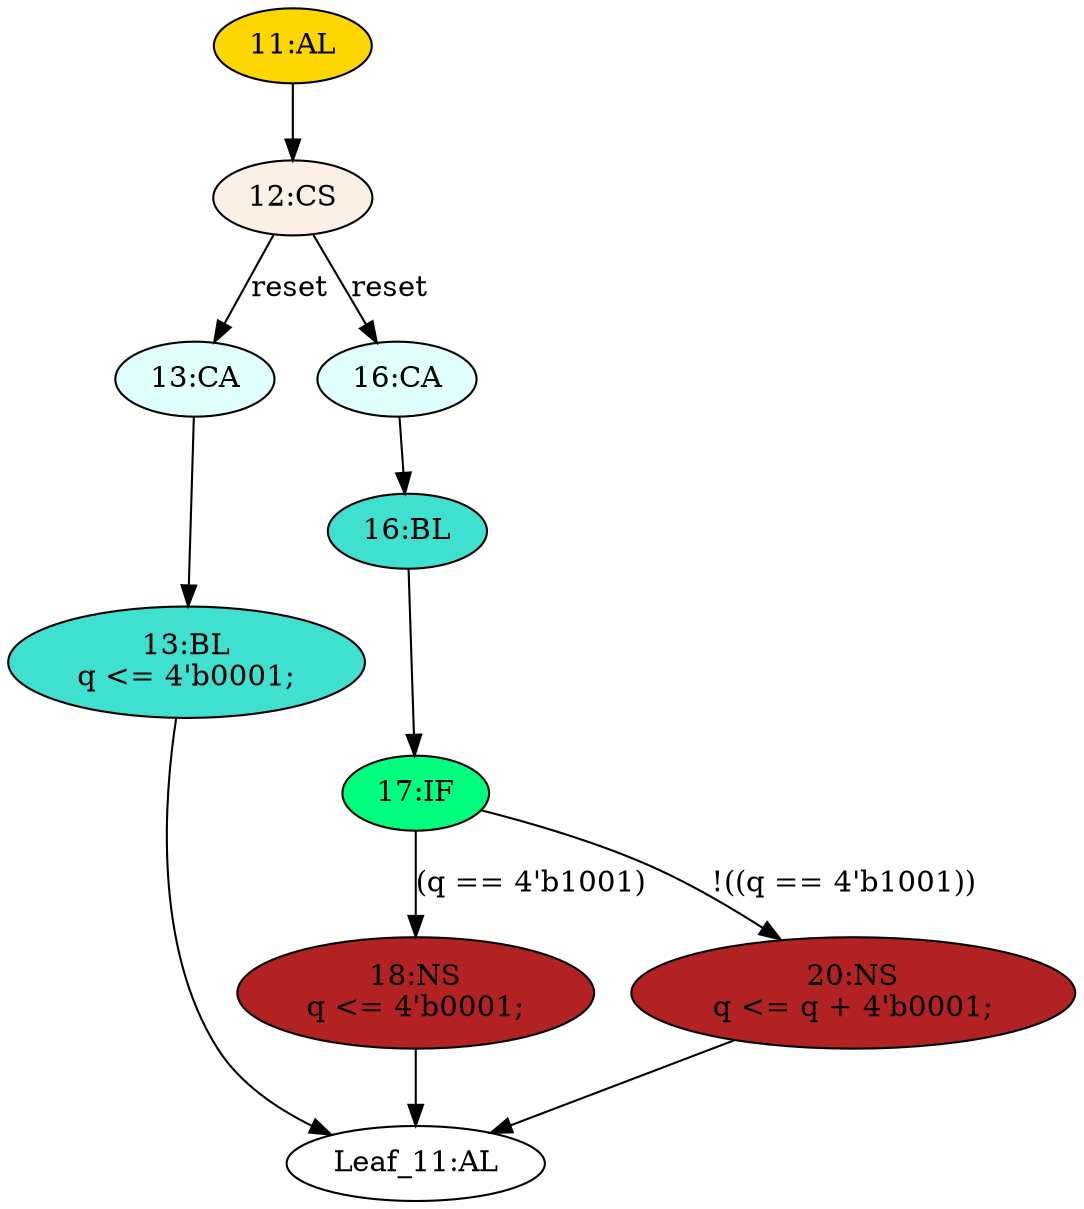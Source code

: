 strict digraph "" {
	node [label="\N"];
	"17:IF"	[ast="<pyverilog.vparser.ast.IfStatement object at 0x7f0fae4e8450>",
		fillcolor=springgreen,
		label="17:IF",
		statements="[]",
		style=filled,
		typ=IfStatement];
	"18:NS"	[ast="<pyverilog.vparser.ast.NonblockingSubstitution object at 0x7f0fae4e87d0>",
		fillcolor=firebrick,
		label="18:NS
q <= 4'b0001;",
		statements="[<pyverilog.vparser.ast.NonblockingSubstitution object at 0x7f0fae4e87d0>]",
		style=filled,
		typ=NonblockingSubstitution];
	"17:IF" -> "18:NS"	[cond="['q']",
		label="(q == 4'b1001)",
		lineno=17];
	"20:NS"	[ast="<pyverilog.vparser.ast.NonblockingSubstitution object at 0x7f0fae4e8590>",
		fillcolor=firebrick,
		label="20:NS
q <= q + 4'b0001;",
		statements="[<pyverilog.vparser.ast.NonblockingSubstitution object at 0x7f0fae4e8590>]",
		style=filled,
		typ=NonblockingSubstitution];
	"17:IF" -> "20:NS"	[cond="['q']",
		label="!((q == 4'b1001))",
		lineno=17];
	"13:CA"	[ast="<pyverilog.vparser.ast.Case object at 0x7f0fae4e89d0>",
		fillcolor=lightcyan,
		label="13:CA",
		statements="[]",
		style=filled,
		typ=Case];
	"13:BL"	[ast="<pyverilog.vparser.ast.Block object at 0x7f0fae4e8a50>",
		fillcolor=turquoise,
		label="13:BL
q <= 4'b0001;",
		statements="[<pyverilog.vparser.ast.NonblockingSubstitution object at 0x7f0fae4e8a90>]",
		style=filled,
		typ=Block];
	"13:CA" -> "13:BL"	[cond="[]",
		lineno=None];
	"Leaf_11:AL"	[def_var="['q']",
		label="Leaf_11:AL"];
	"18:NS" -> "Leaf_11:AL"	[cond="[]",
		lineno=None];
	"13:BL" -> "Leaf_11:AL"	[cond="[]",
		lineno=None];
	"12:CS"	[ast="<pyverilog.vparser.ast.CaseStatement object at 0x7f0fae4e8c10>",
		fillcolor=linen,
		label="12:CS",
		statements="[]",
		style=filled,
		typ=CaseStatement];
	"12:CS" -> "13:CA"	[cond="['reset']",
		label=reset,
		lineno=12];
	"16:CA"	[ast="<pyverilog.vparser.ast.Case object at 0x7f0fae4e8cd0>",
		fillcolor=lightcyan,
		label="16:CA",
		statements="[]",
		style=filled,
		typ=Case];
	"12:CS" -> "16:CA"	[cond="['reset']",
		label=reset,
		lineno=12];
	"16:BL"	[ast="<pyverilog.vparser.ast.Block object at 0x7f0fae4e8d50>",
		fillcolor=turquoise,
		label="16:BL",
		statements="[]",
		style=filled,
		typ=Block];
	"16:CA" -> "16:BL"	[cond="[]",
		lineno=None];
	"20:NS" -> "Leaf_11:AL"	[cond="[]",
		lineno=None];
	"11:AL"	[ast="<pyverilog.vparser.ast.Always object at 0x7f0fae4e8e50>",
		clk_sens=True,
		fillcolor=gold,
		label="11:AL",
		sens="['clk', 'reset']",
		statements="[]",
		style=filled,
		typ=Always,
		use_var="['reset', 'q']"];
	"11:AL" -> "12:CS"	[cond="[]",
		lineno=None];
	"16:BL" -> "17:IF"	[cond="[]",
		lineno=None];
}
